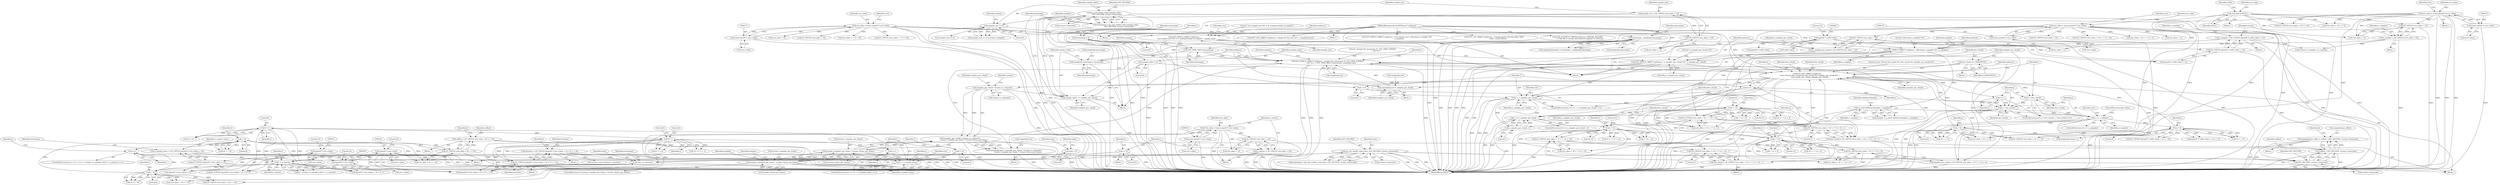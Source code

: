 digraph "0_gstreamer_bdc20b9baf13564d9a061343416395f8f9a92b53@array" {
"1001017" [label="(Call,samples[j].pts_offset = soffset * GST_SECOND / stream->timescale)"];
"1001023" [label="(Call,soffset * GST_SECOND / stream->timescale)"];
"1000994" [label="(Call,soffset = QT_UINT32 (ctts_data + 20 + i * 8))"];
"1000996" [label="(Call,QT_UINT32 (ctts_data + 20 + i * 8))"];
"1001001" [label="(Call,i * 8)"];
"1000991" [label="(Call,i * 8)"];
"1000981" [label="(Call,i++)"];
"1000978" [label="(Call,i < n_entries)"];
"1000966" [label="(Call,i = 0)"];
"1000956" [label="(Call,n_entries = QT_UINT32 (ctts_data + 12))"];
"1000958" [label="(Call,QT_UINT32 (ctts_data + 12))"];
"1000948" [label="(Call,*ctts_data = (const guint8 *) ctts->data)"];
"1000950" [label="(Call,(const guint8 *) ctts->data)"];
"1001025" [label="(Call,GST_SECOND / stream->timescale)"];
"1000567" [label="(Call,gst_util_uint64_scale (time, GST_SECOND, stream->timescale))"];
"1000562" [label="(Call,time += duration)"];
"1000518" [label="(Call,duration = QT_UINT32 ((guint8 *) stts->data + 16 + 8 * i + 4))"];
"1000520" [label="(Call,QT_UINT32 ((guint8 *) stts->data + 16 + 8 * i + 4))"];
"1000522" [label="(Call,(guint8 *) stts->data)"];
"1000508" [label="(Call,(guint8 *) stts->data)"];
"1000472" [label="(Call,(guint8 *) stts->data)"];
"1000530" [label="(Call,8 * i)"];
"1000515" [label="(Call,8 * i)"];
"1000496" [label="(Call,i < n_sample_times)"];
"1000493" [label="(Call,i = 0)"];
"1000499" [label="(Call,i++)"];
"1000468" [label="(Call,n_sample_times = QT_UINT32 ((guint8 *) stts->data + 12))"];
"1000470" [label="(Call,QT_UINT32 ((guint8 *) stts->data + 12))"];
"1000486" [label="(Call,time = 0)"];
"1000914" [label="(Call,gst_util_uint64_scale (sample_index,\n            GST_SECOND, stream->timescale))"];
"1000909" [label="(Call,sample_index += samples_per_chunk)"];
"1000870" [label="(Call,samples_per_chunk * stream->n_channels)"];
"1000788" [label="(Call,GST_LOG_OBJECT (qtdemux,\n          \"entry %d has first_chunk %d, last_chunk %d, samples_per_chunk %d\", i,\n          first_chunk, last_chunk, samples_per_chunk))"];
"1000713" [label="(Call,GST_DEBUG_OBJECT (qtdemux, \"n_samples_per_chunk %d\", n_samples_per_chunk))"];
"1000693" [label="(Call,GST_DEBUG_OBJECT (qtdemux, \"allocating n_samples %d\", n_samples))"];
"1000663" [label="(Call,GST_DEBUG_OBJECT (qtdemux,\n        \"stsz sample_size %d != 0, treating chunks as samples\", sample_size))"];
"1000118" [label="(MethodParameterIn,GstQTDemux * qtdemux)"];
"1000226" [label="(Call,sample_size == 0)"];
"1000218" [label="(Call,sample_size = QT_UINT32 (stsz_data + 12))"];
"1000220" [label="(Call,QT_UINT32 (stsz_data + 12))"];
"1000168" [label="(Call,stsz_data = (const guint8 *) stsz->data)"];
"1000170" [label="(Call,(const guint8 *) stsz->data)"];
"1000678" [label="(Call,n_samples = QT_UINT32 ((guint8 *) co64->data + 12))"];
"1000680" [label="(Call,QT_UINT32 ((guint8 *) co64->data + 12))"];
"1000682" [label="(Call,(guint8 *) co64->data)"];
"1000670" [label="(Call,n_samples = QT_UINT32 (stco_data + 12))"];
"1000672" [label="(Call,QT_UINT32 (stco_data + 12))"];
"1000188" [label="(Call,stco_data = (const guint8 *) stco->data)"];
"1000190" [label="(Call,(const guint8 *) stco->data)"];
"1000197" [label="(Call,stco_data = NULL)"];
"1000707" [label="(Call,n_samples_per_chunk = QT_UINT32 (stsc_data + 12))"];
"1000709" [label="(Call,QT_UINT32 (stsc_data + 12))"];
"1000153" [label="(Call,stsc_data = (const guint8 *) stsc->data)"];
"1000155" [label="(Call,(const guint8 *) stsc->data)"];
"1000891" [label="(Call,GST_DEBUG_OBJECT (qtdemux, \"sample %d: timestamp %\" GST_TIME_FORMAT\n            \", size %u\", j, GST_TIME_ARGS (timestamp), samples[j].size))"];
"1000837" [label="(Call,j * 8)"];
"1000807" [label="(Call,j >= n_samples)"];
"1000799" [label="(Call,j < last_chunk)"];
"1000802" [label="(Call,j++)"];
"1000796" [label="(Call,j = first_chunk)"];
"1000699" [label="(Call,g_new0 (QtDemuxSample, n_samples))"];
"1000821" [label="(Call,j * 4)"];
"1000895" [label="(Call,GST_TIME_ARGS (timestamp))"];
"1000926" [label="(Call,timestamp - samples[j].timestamp)"];
"1000912" [label="(Call,timestamp = gst_util_uint64_scale (sample_index,\n            GST_SECOND, stream->timescale))"];
"1000902" [label="(Call,samples[j].timestamp = timestamp)"];
"1000720" [label="(Call,timestamp = 0)"];
"1000884" [label="(Call,samples[j].size = samples_per_chunk)"];
"1000863" [label="(Call,samples[j].size = (samples_per_chunk * stream->n_channels) /\n              stream->samples_per_frame * stream->bytes_per_frame)"];
"1000869" [label="(Call,(samples_per_chunk * stream->n_channels) /\n              stream->samples_per_frame * stream->bytes_per_frame)"];
"1000875" [label="(Call,stream->samples_per_frame * stream->bytes_per_frame)"];
"1000855" [label="(Call,stream->samples_per_frame * stream->bytes_per_frame)"];
"1000784" [label="(Call,i * 12)"];
"1000751" [label="(Call,i == n_samples_per_chunk - 1)"];
"1000745" [label="(Call,i * 12)"];
"1000727" [label="(Call,i < n_samples_per_chunk)"];
"1000730" [label="(Call,i++)"];
"1000724" [label="(Call,i = 0)"];
"1000753" [label="(Call,n_samples_per_chunk - 1)"];
"1000771" [label="(Call,i * 12)"];
"1000736" [label="(Call,first_chunk = QT_UINT32 (stsc_data + 16 + i * 12 + 0) - 1)"];
"1000738" [label="(Call,QT_UINT32 (stsc_data + 16 + i * 12 + 0) - 1)"];
"1000739" [label="(Call,QT_UINT32 (stsc_data + 16 + i * 12 + 0))"];
"1000757" [label="(Call,last_chunk = G_MAXUINT32)"];
"1000762" [label="(Call,last_chunk = QT_UINT32 (stsc_data + 16 + i * 12 + 12) - 1)"];
"1000764" [label="(Call,QT_UINT32 (stsc_data + 16 + i * 12 + 12) - 1)"];
"1000765" [label="(Call,QT_UINT32 (stsc_data + 16 + i * 12 + 12))"];
"1000776" [label="(Call,samples_per_chunk = QT_UINT32 (stsc_data + 16 + i * 12 + 4))"];
"1000778" [label="(Call,QT_UINT32 (stsc_data + 16 + i * 12 + 4))"];
"1000717" [label="(Call,sample_index = 0)"];
"1000697" [label="(Call,samples = g_new0 (QtDemuxSample, n_samples))"];
"1000790" [label="(Literal,\"entry %d has first_chunk %d, last_chunk %d, samples_per_chunk %d\")"];
"1000979" [label="(Identifier,i)"];
"1000946" [label="(Block,)"];
"1000816" [label="(Call,QT_UINT32 (stco_data + 16 + j * 4))"];
"1000176" [label="(Identifier,stco)"];
"1000490" [label="(Identifier,index)"];
"1000725" [label="(Identifier,i)"];
"1000830" [label="(Call,(guint8 *) co64->data)"];
"1000514" [label="(Literal,16)"];
"1000875" [label="(Call,stream->samples_per_frame * stream->bytes_per_frame)"];
"1000795" [label="(ControlStructure,for (j = first_chunk; j < last_chunk; j++))"];
"1001026" [label="(Identifier,GST_SECOND)"];
"1000196" [label="(Block,)"];
"1000239" [label="(Call,GST_DEBUG_OBJECT (qtdemux, \"stsz sample_size 0, allocating n_samples %d\",\n        n_samples))"];
"1000469" [label="(Identifier,n_sample_times)"];
"1000508" [label="(Call,(guint8 *) stts->data)"];
"1000726" [label="(Literal,0)"];
"1000716" [label="(Identifier,n_samples_per_chunk)"];
"1000817" [label="(Call,stco_data + 16 + j * 4)"];
"1000493" [label="(Call,i = 0)"];
"1001018" [label="(Call,samples[j].pts_offset)"];
"1000759" [label="(Identifier,G_MAXUINT32)"];
"1000991" [label="(Call,i * 8)"];
"1000723" [label="(ControlStructure,for (i = 0; i < n_samples_per_chunk; i++))"];
"1000959" [label="(Call,ctts_data + 12)"];
"1000913" [label="(Identifier,timestamp)"];
"1000986" [label="(Call,QT_UINT32 (ctts_data + 16 + i * 8))"];
"1000681" [label="(Call,(guint8 *) co64->data + 12)"];
"1000968" [label="(Literal,0)"];
"1000709" [label="(Call,QT_UINT32 (stsc_data + 12))"];
"1000190" [label="(Call,(const guint8 *) stco->data)"];
"1000722" [label="(Literal,0)"];
"1000221" [label="(Call,stsz_data + 12)"];
"1000989" [label="(Call,16 + i * 8)"];
"1000662" [label="(Block,)"];
"1000507" [label="(Call,(guint8 *) stts->data + 16 + 8 * i)"];
"1000762" [label="(Call,last_chunk = QT_UINT32 (stsc_data + 16 + i * 12 + 12) - 1)"];
"1000912" [label="(Call,timestamp = gst_util_uint64_scale (sample_index,\n            GST_SECOND, stream->timescale))"];
"1000872" [label="(Call,stream->n_channels)"];
"1000773" [label="(Literal,12)"];
"1000753" [label="(Call,n_samples_per_chunk - 1)"];
"1001001" [label="(Call,i * 8)"];
"1000957" [label="(Identifier,n_entries)"];
"1000169" [label="(Identifier,stsz_data)"];
"1000891" [label="(Call,GST_DEBUG_OBJECT (qtdemux, \"sample %d: timestamp %\" GST_TIME_FORMAT\n            \", size %u\", j, GST_TIME_ARGS (timestamp), samples[j].size))"];
"1000668" [label="(Identifier,stco)"];
"1000828" [label="(Call,QT_UINT64 ((guint8 *) co64->data + 16 + j * 8))"];
"1000942" [label="(Identifier,ctts)"];
"1000188" [label="(Call,stco_data = (const guint8 *) stco->data)"];
"1000926" [label="(Call,timestamp - samples[j].timestamp)"];
"1000472" [label="(Call,(guint8 *) stts->data)"];
"1000783" [label="(Call,i * 12 + 4)"];
"1000822" [label="(Identifier,j)"];
"1000927" [label="(Identifier,timestamp)"];
"1000866" [label="(Identifier,samples)"];
"1001002" [label="(Identifier,i)"];
"1000218" [label="(Call,sample_size = QT_UINT32 (stsz_data + 12))"];
"1000758" [label="(Identifier,last_chunk)"];
"1000995" [label="(Identifier,soffset)"];
"1000665" [label="(Literal,\"stsz sample_size %d != 0, treating chunks as samples\")"];
"1000757" [label="(Call,last_chunk = G_MAXUINT32)"];
"1000914" [label="(Call,gst_util_uint64_scale (sample_index,\n            GST_SECOND, stream->timescale))"];
"1000543" [label="(Block,)"];
"1000197" [label="(Call,stco_data = NULL)"];
"1000749" [label="(Literal,1)"];
"1000785" [label="(Identifier,i)"];
"1000720" [label="(Call,timestamp = 0)"];
"1000517" [label="(Identifier,i)"];
"1000506" [label="(Call,QT_UINT32 ((guint8 *) stts->data + 16 + 8 * i))"];
"1000672" [label="(Call,QT_UINT32 (stco_data + 12))"];
"1000859" [label="(Call,stream->bytes_per_frame)"];
"1000838" [label="(Identifier,j)"];
"1000516" [label="(Literal,8)"];
"1000908" [label="(Identifier,timestamp)"];
"1000802" [label="(Call,j++)"];
"1000670" [label="(Call,n_samples = QT_UINT32 (stco_data + 12))"];
"1001023" [label="(Call,soffset * GST_SECOND / stream->timescale)"];
"1000928" [label="(Call,samples[j].timestamp)"];
"1000748" [label="(Literal,0)"];
"1000694" [label="(Identifier,qtdemux)"];
"1000952" [label="(Call,ctts->data)"];
"1001027" [label="(Call,stream->timescale)"];
"1000400" [label="(Call,QT_UINT32 (stco_data + 16 + j * 4))"];
"1000505" [label="(Identifier,n)"];
"1000521" [label="(Call,(guint8 *) stts->data + 16 + 8 * i + 4)"];
"1000764" [label="(Call,QT_UINT32 (stsc_data + 16 + i * 12 + 12) - 1)"];
"1001003" [label="(Literal,8)"];
"1001017" [label="(Call,samples[j].pts_offset = soffset * GST_SECOND / stream->timescale)"];
"1000678" [label="(Call,n_samples = QT_UINT32 ((guint8 *) co64->data + 12))"];
"1000923" [label="(Identifier,samples)"];
"1000498" [label="(Identifier,n_sample_times)"];
"1000529" [label="(Call,8 * i + 4)"];
"1000899" [label="(Identifier,samples)"];
"1000717" [label="(Call,sample_index = 0)"];
"1000154" [label="(Identifier,stsc_data)"];
"1000917" [label="(Call,stream->timescale)"];
"1000699" [label="(Call,g_new0 (QtDemuxSample, n_samples))"];
"1000312" [label="(Call,QT_UINT32 (stsc_data + 12))"];
"1000804" [label="(Block,)"];
"1000892" [label="(Identifier,qtdemux)"];
"1000789" [label="(Identifier,qtdemux)"];
"1000794" [label="(Identifier,samples_per_chunk)"];
"1000434" [label="(Call,GST_LOG_OBJECT (qtdemux, \"Creating entry %d with offset %lld\",\n              index, chunk_offset))"];
"1000118" [label="(MethodParameterIn,GstQTDemux * qtdemux)"];
"1000515" [label="(Call,8 * i)"];
"1000570" [label="(Call,stream->timescale)"];
"1000679" [label="(Identifier,n_samples)"];
"1000784" [label="(Call,i * 12)"];
"1000236" [label="(Call,stsz_data + 16)"];
"1000742" [label="(Call,16 + i * 12 + 0)"];
"1000530" [label="(Call,8 * i)"];
"1000510" [label="(Call,stts->data)"];
"1000695" [label="(Literal,\"allocating n_samples %d\")"];
"1000731" [label="(Identifier,i)"];
"1000752" [label="(Identifier,i)"];
"1000746" [label="(Identifier,i)"];
"1000905" [label="(Identifier,samples)"];
"1000890" [label="(Identifier,samples_per_chunk)"];
"1000157" [label="(Call,stsc->data)"];
"1000563" [label="(Identifier,time)"];
"1000999" [label="(Call,20 + i * 8)"];
"1000494" [label="(Identifier,i)"];
"1000225" [label="(Call,sample_size == 0 || stream->sampled)"];
"1000187" [label="(Block,)"];
"1000774" [label="(Literal,12)"];
"1000708" [label="(Identifier,n_samples_per_chunk)"];
"1000786" [label="(Literal,12)"];
"1000800" [label="(Identifier,j)"];
"1000727" [label="(Call,i < n_samples_per_chunk)"];
"1001044" [label="(MethodReturn,RET)"];
"1000713" [label="(Call,GST_DEBUG_OBJECT (qtdemux, \"n_samples_per_chunk %d\", n_samples_per_chunk))"];
"1000737" [label="(Identifier,first_chunk)"];
"1000738" [label="(Call,QT_UINT32 (stsc_data + 16 + i * 12 + 0) - 1)"];
"1000519" [label="(Identifier,duration)"];
"1000778" [label="(Call,QT_UINT32 (stsc_data + 16 + i * 12 + 4))"];
"1000871" [label="(Identifier,samples_per_chunk)"];
"1000896" [label="(Identifier,timestamp)"];
"1000796" [label="(Call,j = first_chunk)"];
"1000791" [label="(Identifier,i)"];
"1000799" [label="(Call,j < last_chunk)"];
"1000202" [label="(Identifier,co64)"];
"1000766" [label="(Call,stsc_data + 16 + i * 12 + 12)"];
"1000745" [label="(Call,i * 12)"];
"1000980" [label="(Identifier,n_entries)"];
"1001035" [label="(Call,GST_ELEMENT_ERROR (qtdemux, STREAM, DECODE,\n        (_(\"This file is corrupt and cannot be played.\")), (NULL)))"];
"1000562" [label="(Call,time += duration)"];
"1000803" [label="(Identifier,j)"];
"1000500" [label="(Identifier,i)"];
"1000751" [label="(Call,i == n_samples_per_chunk - 1)"];
"1000776" [label="(Call,samples_per_chunk = QT_UINT32 (stsc_data + 16 + i * 12 + 4))"];
"1000884" [label="(Call,samples[j].size = samples_per_chunk)"];
"1000893" [label="(Literal,\"sample %d: timestamp %\" GST_TIME_FORMAT\n            \", size %u\")"];
"1000910" [label="(Identifier,sample_index)"];
"1000787" [label="(Literal,4)"];
"1000721" [label="(Identifier,timestamp)"];
"1000829" [label="(Call,(guint8 *) co64->data + 16 + j * 8)"];
"1000335" [label="(Call,QT_UINT32 (stsc_data + 16 + i * 12 + 0))"];
"1001016" [label="(Block,)"];
"1000718" [label="(Identifier,sample_index)"];
"1000336" [label="(Call,stsc_data + 16 + i * 12 + 0)"];
"1000993" [label="(Literal,8)"];
"1000972" [label="(Call,(j < stream->n_samples) && (i < n_entries))"];
"1000970" [label="(Identifier,j)"];
"1000684" [label="(Call,co64->data)"];
"1000837" [label="(Call,j * 8)"];
"1000744" [label="(Call,i * 12 + 0)"];
"1000740" [label="(Call,stsc_data + 16 + i * 12 + 0)"];
"1000219" [label="(Identifier,sample_size)"];
"1000163" [label="(Identifier,stsz)"];
"1000673" [label="(Call,stco_data + 12)"];
"1000915" [label="(Identifier,sample_index)"];
"1000232" [label="(Block,)"];
"1000772" [label="(Identifier,i)"];
"1000992" [label="(Identifier,i)"];
"1000698" [label="(Identifier,samples)"];
"1000854" [label="(ControlStructure,if (stream->samples_per_frame * stream->bytes_per_frame))"];
"1000471" [label="(Call,(guint8 *) stts->data + 12)"];
"1000230" [label="(Identifier,stream)"];
"1000810" [label="(ControlStructure,goto done;)"];
"1000172" [label="(Call,stsz->data)"];
"1000666" [label="(Identifier,sample_size)"];
"1000903" [label="(Call,samples[j].timestamp)"];
"1000964" [label="(ControlStructure,for (i = 0, j = 0; (j < stream->n_samples) && (i < n_entries); i++))"];
"1000756" [label="(Block,)"];
"1000909" [label="(Call,sample_index += samples_per_chunk)"];
"1000663" [label="(Call,GST_DEBUG_OBJECT (qtdemux,\n        \"stsz sample_size %d != 0, treating chunks as samples\", sample_size))"];
"1000495" [label="(Literal,0)"];
"1000982" [label="(Identifier,i)"];
"1000840" [label="(Call,samples[j].chunk = j)"];
"1000228" [label="(Literal,0)"];
"1000522" [label="(Call,(guint8 *) stts->data)"];
"1000531" [label="(Literal,8)"];
"1000806" [label="(ControlStructure,if (j >= n_samples))"];
"1000518" [label="(Call,duration = QT_UINT32 ((guint8 *) stts->data + 16 + 8 * i + 4))"];
"1000755" [label="(Literal,1)"];
"1000732" [label="(Block,)"];
"1000528" [label="(Literal,16)"];
"1000532" [label="(Identifier,i)"];
"1000895" [label="(Call,GST_TIME_ARGS (timestamp))"];
"1000978" [label="(Call,i < n_entries)"];
"1000536" [label="(Identifier,j)"];
"1000761" [label="(Block,)"];
"1000669" [label="(Block,)"];
"1000468" [label="(Call,n_sample_times = QT_UINT32 ((guint8 *) stts->data + 12))"];
"1000916" [label="(Identifier,GST_SECOND)"];
"1000715" [label="(Literal,\"n_samples_per_chunk %d\")"];
"1000313" [label="(Call,stsc_data + 12)"];
"1000965" [label="(Block,)"];
"1000770" [label="(Call,i * 12 + 12)"];
"1000488" [label="(Literal,0)"];
"1000797" [label="(Identifier,j)"];
"1001024" [label="(Identifier,soffset)"];
"1000235" [label="(Call,QT_UINT32 (stsz_data + 16))"];
"1000474" [label="(Call,stts->data)"];
"1000948" [label="(Call,*ctts_data = (const guint8 *) ctts->data)"];
"1000981" [label="(Call,i++)"];
"1000470" [label="(Call,QT_UINT32 ((guint8 *) stts->data + 12))"];
"1000812" [label="(Identifier,stco)"];
"1001025" [label="(Call,GST_SECOND / stream->timescale)"];
"1000492" [label="(ControlStructure,for (i = 0; i < n_sample_times; i++))"];
"1000279" [label="(Call,stsz_data + i * 4 + 20)"];
"1000798" [label="(Identifier,first_chunk)"];
"1000565" [label="(Call,timestamp = gst_util_uint64_scale (time, GST_SECOND, stream->timescale))"];
"1000168" [label="(Call,stsz_data = (const guint8 *) stsz->data)"];
"1000564" [label="(Identifier,duration)"];
"1000567" [label="(Call,gst_util_uint64_scale (time, GST_SECOND, stream->timescale))"];
"1000477" [label="(Literal,12)"];
"1000807" [label="(Call,j >= n_samples)"];
"1000855" [label="(Call,stream->samples_per_frame * stream->bytes_per_frame)"];
"1000775" [label="(Literal,1)"];
"1000983" [label="(Block,)"];
"1000987" [label="(Call,ctts_data + 16 + i * 8)"];
"1000153" [label="(Call,stsc_data = (const guint8 *) stsc->data)"];
"1000513" [label="(Call,16 + 8 * i)"];
"1000524" [label="(Call,stts->data)"];
"1000920" [label="(Call,samples[j].duration = timestamp - samples[j].timestamp)"];
"1000883" [label="(Block,)"];
"1000486" [label="(Call,time = 0)"];
"1000877" [label="(Identifier,stream)"];
"1000864" [label="(Call,samples[j].size)"];
"1000198" [label="(Identifier,stco_data)"];
"1000269" [label="(Call,sample_size == 0)"];
"1000765" [label="(Call,QT_UINT32 (stsc_data + 16 + i * 12 + 12))"];
"1000911" [label="(Identifier,samples_per_chunk)"];
"1000821" [label="(Call,j * 4)"];
"1000894" [label="(Identifier,j)"];
"1000155" [label="(Call,(const guint8 *) stsc->data)"];
"1000870" [label="(Call,samples_per_chunk * stream->n_channels)"];
"1000754" [label="(Identifier,n_samples_per_chunk)"];
"1000967" [label="(Identifier,i)"];
"1000664" [label="(Identifier,qtdemux)"];
"1000747" [label="(Literal,12)"];
"1000724" [label="(Call,i = 0)"];
"1000701" [label="(Identifier,n_samples)"];
"1000788" [label="(Call,GST_LOG_OBJECT (qtdemux,\n          \"entry %d has first_chunk %d, last_chunk %d, samples_per_chunk %d\", i,\n          first_chunk, last_chunk, samples_per_chunk))"];
"1000763" [label="(Identifier,last_chunk)"];
"1000533" [label="(Literal,4)"];
"1000208" [label="(Identifier,stts)"];
"1000710" [label="(Call,stsc_data + 12)"];
"1000226" [label="(Call,sample_size == 0)"];
"1000856" [label="(Call,stream->samples_per_frame)"];
"1000869" [label="(Call,(samples_per_chunk * stream->n_channels) /\n              stream->samples_per_frame * stream->bytes_per_frame)"];
"1000501" [label="(Block,)"];
"1000707" [label="(Call,n_samples_per_chunk = QT_UINT32 (stsc_data + 12))"];
"1000950" [label="(Call,(const guint8 *) ctts->data)"];
"1000199" [label="(Identifier,NULL)"];
"1000682" [label="(Call,(guint8 *) co64->data)"];
"1000777" [label="(Identifier,samples_per_chunk)"];
"1000192" [label="(Call,stco->data)"];
"1000750" [label="(ControlStructure,if (i == n_samples_per_chunk - 1))"];
"1000527" [label="(Call,16 + 8 * i + 4)"];
"1000966" [label="(Call,i = 0)"];
"1000994" [label="(Call,soffset = QT_UINT32 (ctts_data + 20 + i * 8))"];
"1000887" [label="(Identifier,samples)"];
"1000278" [label="(Call,QT_UINT32 (stsz_data + i * 4 + 20))"];
"1000677" [label="(Block,)"];
"1000487" [label="(Identifier,time)"];
"1000801" [label="(Identifier,last_chunk)"];
"1000876" [label="(Call,stream->samples_per_frame)"];
"1000771" [label="(Call,i * 12)"];
"1000479" [label="(Identifier,timestamp)"];
"1000497" [label="(Identifier,i)"];
"1000974" [label="(Identifier,j)"];
"1000736" [label="(Call,first_chunk = QT_UINT32 (stsc_data + 16 + i * 12 + 0) - 1)"];
"1000693" [label="(Call,GST_DEBUG_OBJECT (qtdemux, \"allocating n_samples %d\", n_samples))"];
"1000294" [label="(Call,GST_LOG_OBJECT (qtdemux, \"sample %d has size %d\", i, samples[i].size))"];
"1000863" [label="(Call,samples[j].size = (samples_per_chunk * stream->n_channels) /\n              stream->samples_per_frame * stream->bytes_per_frame)"];
"1000793" [label="(Identifier,last_chunk)"];
"1000687" [label="(Literal,12)"];
"1000897" [label="(Call,samples[j].size)"];
"1000499" [label="(Call,i++)"];
"1000719" [label="(Literal,0)"];
"1000170" [label="(Call,(const guint8 *) stsz->data)"];
"1000835" [label="(Call,16 + j * 8)"];
"1000671" [label="(Identifier,n_samples)"];
"1000902" [label="(Call,samples[j].timestamp = timestamp)"];
"1000714" [label="(Identifier,qtdemux)"];
"1000958" [label="(Call,QT_UINT32 (ctts_data + 12))"];
"1000862" [label="(Block,)"];
"1000569" [label="(Identifier,GST_SECOND)"];
"1001006" [label="(Identifier,k)"];
"1000568" [label="(Identifier,time)"];
"1000557" [label="(Call,stream->min_duration = duration)"];
"1000566" [label="(Identifier,timestamp)"];
"1000949" [label="(Identifier,ctts_data)"];
"1000589" [label="(Identifier,stss)"];
"1000739" [label="(Call,QT_UINT32 (stsc_data + 16 + i * 12 + 0))"];
"1000401" [label="(Call,stco_data + 16 + j * 4)"];
"1000520" [label="(Call,QT_UINT32 ((guint8 *) stts->data + 16 + 8 * i + 4))"];
"1000792" [label="(Identifier,first_chunk)"];
"1000690" [label="(Identifier,stream)"];
"1000688" [label="(Call,stream->n_samples = n_samples)"];
"1000496" [label="(Call,i < n_sample_times)"];
"1000808" [label="(Identifier,j)"];
"1000189" [label="(Identifier,stco_data)"];
"1000729" [label="(Identifier,n_samples_per_chunk)"];
"1000956" [label="(Call,n_entries = QT_UINT32 (ctts_data + 12))"];
"1000121" [label="(Block,)"];
"1000819" [label="(Call,16 + j * 4)"];
"1000220" [label="(Call,QT_UINT32 (stsz_data + 12))"];
"1000700" [label="(Identifier,QtDemuxSample)"];
"1000823" [label="(Literal,4)"];
"1000728" [label="(Identifier,i)"];
"1000680" [label="(Call,QT_UINT32 ((guint8 *) co64->data + 12))"];
"1000839" [label="(Literal,8)"];
"1000779" [label="(Call,stsc_data + 16 + i * 12 + 4)"];
"1000809" [label="(Identifier,n_samples)"];
"1000768" [label="(Call,16 + i * 12 + 12)"];
"1000781" [label="(Call,16 + i * 12 + 4)"];
"1000696" [label="(Identifier,n_samples)"];
"1000730" [label="(Call,i++)"];
"1001013" [label="(Identifier,k)"];
"1000879" [label="(Call,stream->bytes_per_frame)"];
"1000885" [label="(Call,samples[j].size)"];
"1000227" [label="(Identifier,sample_size)"];
"1000997" [label="(Call,ctts_data + 20 + i * 8)"];
"1000996" [label="(Call,QT_UINT32 (ctts_data + 20 + i * 8))"];
"1001017" -> "1001016"  [label="AST: "];
"1001017" -> "1001023"  [label="CFG: "];
"1001018" -> "1001017"  [label="AST: "];
"1001023" -> "1001017"  [label="AST: "];
"1001013" -> "1001017"  [label="CFG: "];
"1001017" -> "1001044"  [label="DDG: "];
"1001017" -> "1001044"  [label="DDG: "];
"1001023" -> "1001017"  [label="DDG: "];
"1001023" -> "1001017"  [label="DDG: "];
"1001023" -> "1001025"  [label="CFG: "];
"1001024" -> "1001023"  [label="AST: "];
"1001025" -> "1001023"  [label="AST: "];
"1001023" -> "1001044"  [label="DDG: "];
"1001023" -> "1001044"  [label="DDG: "];
"1000994" -> "1001023"  [label="DDG: "];
"1001025" -> "1001023"  [label="DDG: "];
"1001025" -> "1001023"  [label="DDG: "];
"1000994" -> "1000983"  [label="AST: "];
"1000994" -> "1000996"  [label="CFG: "];
"1000995" -> "1000994"  [label="AST: "];
"1000996" -> "1000994"  [label="AST: "];
"1001006" -> "1000994"  [label="CFG: "];
"1000994" -> "1001044"  [label="DDG: "];
"1000994" -> "1001044"  [label="DDG: "];
"1000996" -> "1000994"  [label="DDG: "];
"1000996" -> "1000997"  [label="CFG: "];
"1000997" -> "1000996"  [label="AST: "];
"1000996" -> "1001044"  [label="DDG: "];
"1001001" -> "1000996"  [label="DDG: "];
"1001001" -> "1000996"  [label="DDG: "];
"1001001" -> "1000999"  [label="AST: "];
"1001001" -> "1001003"  [label="CFG: "];
"1001002" -> "1001001"  [label="AST: "];
"1001003" -> "1001001"  [label="AST: "];
"1000999" -> "1001001"  [label="CFG: "];
"1001001" -> "1000981"  [label="DDG: "];
"1001001" -> "1000997"  [label="DDG: "];
"1001001" -> "1000997"  [label="DDG: "];
"1001001" -> "1000999"  [label="DDG: "];
"1001001" -> "1000999"  [label="DDG: "];
"1000991" -> "1001001"  [label="DDG: "];
"1000991" -> "1000989"  [label="AST: "];
"1000991" -> "1000993"  [label="CFG: "];
"1000992" -> "1000991"  [label="AST: "];
"1000993" -> "1000991"  [label="AST: "];
"1000989" -> "1000991"  [label="CFG: "];
"1000991" -> "1000986"  [label="DDG: "];
"1000991" -> "1000986"  [label="DDG: "];
"1000991" -> "1000987"  [label="DDG: "];
"1000991" -> "1000987"  [label="DDG: "];
"1000991" -> "1000989"  [label="DDG: "];
"1000991" -> "1000989"  [label="DDG: "];
"1000981" -> "1000991"  [label="DDG: "];
"1000978" -> "1000991"  [label="DDG: "];
"1000966" -> "1000991"  [label="DDG: "];
"1000981" -> "1000964"  [label="AST: "];
"1000981" -> "1000982"  [label="CFG: "];
"1000982" -> "1000981"  [label="AST: "];
"1000974" -> "1000981"  [label="CFG: "];
"1000981" -> "1001044"  [label="DDG: "];
"1000981" -> "1000978"  [label="DDG: "];
"1000978" -> "1000972"  [label="AST: "];
"1000978" -> "1000980"  [label="CFG: "];
"1000979" -> "1000978"  [label="AST: "];
"1000980" -> "1000978"  [label="AST: "];
"1000972" -> "1000978"  [label="CFG: "];
"1000978" -> "1001044"  [label="DDG: "];
"1000978" -> "1001044"  [label="DDG: "];
"1000978" -> "1000972"  [label="DDG: "];
"1000978" -> "1000972"  [label="DDG: "];
"1000966" -> "1000978"  [label="DDG: "];
"1000956" -> "1000978"  [label="DDG: "];
"1000966" -> "1000965"  [label="AST: "];
"1000966" -> "1000968"  [label="CFG: "];
"1000967" -> "1000966"  [label="AST: "];
"1000968" -> "1000966"  [label="AST: "];
"1000970" -> "1000966"  [label="CFG: "];
"1000966" -> "1001044"  [label="DDG: "];
"1000956" -> "1000946"  [label="AST: "];
"1000956" -> "1000958"  [label="CFG: "];
"1000957" -> "1000956"  [label="AST: "];
"1000958" -> "1000956"  [label="AST: "];
"1000967" -> "1000956"  [label="CFG: "];
"1000956" -> "1001044"  [label="DDG: "];
"1000956" -> "1001044"  [label="DDG: "];
"1000958" -> "1000956"  [label="DDG: "];
"1000958" -> "1000959"  [label="CFG: "];
"1000959" -> "1000958"  [label="AST: "];
"1000958" -> "1001044"  [label="DDG: "];
"1000948" -> "1000958"  [label="DDG: "];
"1000948" -> "1000946"  [label="AST: "];
"1000948" -> "1000950"  [label="CFG: "];
"1000949" -> "1000948"  [label="AST: "];
"1000950" -> "1000948"  [label="AST: "];
"1000957" -> "1000948"  [label="CFG: "];
"1000948" -> "1001044"  [label="DDG: "];
"1000950" -> "1000948"  [label="DDG: "];
"1000948" -> "1000959"  [label="DDG: "];
"1000948" -> "1000986"  [label="DDG: "];
"1000948" -> "1000987"  [label="DDG: "];
"1000950" -> "1000952"  [label="CFG: "];
"1000951" -> "1000950"  [label="AST: "];
"1000952" -> "1000950"  [label="AST: "];
"1000950" -> "1001044"  [label="DDG: "];
"1001025" -> "1001027"  [label="CFG: "];
"1001026" -> "1001025"  [label="AST: "];
"1001027" -> "1001025"  [label="AST: "];
"1001025" -> "1001044"  [label="DDG: "];
"1001025" -> "1001044"  [label="DDG: "];
"1000567" -> "1001025"  [label="DDG: "];
"1000567" -> "1001025"  [label="DDG: "];
"1000914" -> "1001025"  [label="DDG: "];
"1000914" -> "1001025"  [label="DDG: "];
"1000567" -> "1000565"  [label="AST: "];
"1000567" -> "1000570"  [label="CFG: "];
"1000568" -> "1000567"  [label="AST: "];
"1000569" -> "1000567"  [label="AST: "];
"1000570" -> "1000567"  [label="AST: "];
"1000565" -> "1000567"  [label="CFG: "];
"1000567" -> "1001044"  [label="DDG: "];
"1000567" -> "1001044"  [label="DDG: "];
"1000567" -> "1001044"  [label="DDG: "];
"1000567" -> "1000562"  [label="DDG: "];
"1000567" -> "1000565"  [label="DDG: "];
"1000567" -> "1000565"  [label="DDG: "];
"1000567" -> "1000565"  [label="DDG: "];
"1000562" -> "1000567"  [label="DDG: "];
"1000562" -> "1000543"  [label="AST: "];
"1000562" -> "1000564"  [label="CFG: "];
"1000563" -> "1000562"  [label="AST: "];
"1000564" -> "1000562"  [label="AST: "];
"1000566" -> "1000562"  [label="CFG: "];
"1000562" -> "1001044"  [label="DDG: "];
"1000518" -> "1000562"  [label="DDG: "];
"1000486" -> "1000562"  [label="DDG: "];
"1000518" -> "1000501"  [label="AST: "];
"1000518" -> "1000520"  [label="CFG: "];
"1000519" -> "1000518"  [label="AST: "];
"1000520" -> "1000518"  [label="AST: "];
"1000536" -> "1000518"  [label="CFG: "];
"1000518" -> "1001044"  [label="DDG: "];
"1000518" -> "1001044"  [label="DDG: "];
"1000520" -> "1000518"  [label="DDG: "];
"1000518" -> "1000557"  [label="DDG: "];
"1000520" -> "1000521"  [label="CFG: "];
"1000521" -> "1000520"  [label="AST: "];
"1000520" -> "1001044"  [label="DDG: "];
"1000522" -> "1000520"  [label="DDG: "];
"1000530" -> "1000520"  [label="DDG: "];
"1000530" -> "1000520"  [label="DDG: "];
"1000522" -> "1000521"  [label="AST: "];
"1000522" -> "1000524"  [label="CFG: "];
"1000523" -> "1000522"  [label="AST: "];
"1000524" -> "1000522"  [label="AST: "];
"1000528" -> "1000522"  [label="CFG: "];
"1000522" -> "1001044"  [label="DDG: "];
"1000522" -> "1000508"  [label="DDG: "];
"1000522" -> "1000521"  [label="DDG: "];
"1000508" -> "1000522"  [label="DDG: "];
"1000508" -> "1000507"  [label="AST: "];
"1000508" -> "1000510"  [label="CFG: "];
"1000509" -> "1000508"  [label="AST: "];
"1000510" -> "1000508"  [label="AST: "];
"1000514" -> "1000508"  [label="CFG: "];
"1000508" -> "1000506"  [label="DDG: "];
"1000508" -> "1000507"  [label="DDG: "];
"1000472" -> "1000508"  [label="DDG: "];
"1000472" -> "1000471"  [label="AST: "];
"1000472" -> "1000474"  [label="CFG: "];
"1000473" -> "1000472"  [label="AST: "];
"1000474" -> "1000472"  [label="AST: "];
"1000477" -> "1000472"  [label="CFG: "];
"1000472" -> "1001044"  [label="DDG: "];
"1000472" -> "1000470"  [label="DDG: "];
"1000472" -> "1000471"  [label="DDG: "];
"1000530" -> "1000529"  [label="AST: "];
"1000530" -> "1000532"  [label="CFG: "];
"1000531" -> "1000530"  [label="AST: "];
"1000532" -> "1000530"  [label="AST: "];
"1000533" -> "1000530"  [label="CFG: "];
"1000530" -> "1000499"  [label="DDG: "];
"1000530" -> "1000521"  [label="DDG: "];
"1000530" -> "1000521"  [label="DDG: "];
"1000530" -> "1000527"  [label="DDG: "];
"1000530" -> "1000527"  [label="DDG: "];
"1000530" -> "1000529"  [label="DDG: "];
"1000530" -> "1000529"  [label="DDG: "];
"1000515" -> "1000530"  [label="DDG: "];
"1000515" -> "1000513"  [label="AST: "];
"1000515" -> "1000517"  [label="CFG: "];
"1000516" -> "1000515"  [label="AST: "];
"1000517" -> "1000515"  [label="AST: "];
"1000513" -> "1000515"  [label="CFG: "];
"1000515" -> "1000506"  [label="DDG: "];
"1000515" -> "1000506"  [label="DDG: "];
"1000515" -> "1000507"  [label="DDG: "];
"1000515" -> "1000507"  [label="DDG: "];
"1000515" -> "1000513"  [label="DDG: "];
"1000515" -> "1000513"  [label="DDG: "];
"1000496" -> "1000515"  [label="DDG: "];
"1000496" -> "1000492"  [label="AST: "];
"1000496" -> "1000498"  [label="CFG: "];
"1000497" -> "1000496"  [label="AST: "];
"1000498" -> "1000496"  [label="AST: "];
"1000505" -> "1000496"  [label="CFG: "];
"1000589" -> "1000496"  [label="CFG: "];
"1000496" -> "1001044"  [label="DDG: "];
"1000496" -> "1001044"  [label="DDG: "];
"1000496" -> "1001044"  [label="DDG: "];
"1000493" -> "1000496"  [label="DDG: "];
"1000499" -> "1000496"  [label="DDG: "];
"1000468" -> "1000496"  [label="DDG: "];
"1000493" -> "1000492"  [label="AST: "];
"1000493" -> "1000495"  [label="CFG: "];
"1000494" -> "1000493"  [label="AST: "];
"1000495" -> "1000493"  [label="AST: "];
"1000497" -> "1000493"  [label="CFG: "];
"1000499" -> "1000492"  [label="AST: "];
"1000499" -> "1000500"  [label="CFG: "];
"1000500" -> "1000499"  [label="AST: "];
"1000497" -> "1000499"  [label="CFG: "];
"1000468" -> "1000232"  [label="AST: "];
"1000468" -> "1000470"  [label="CFG: "];
"1000469" -> "1000468"  [label="AST: "];
"1000470" -> "1000468"  [label="AST: "];
"1000479" -> "1000468"  [label="CFG: "];
"1000468" -> "1001044"  [label="DDG: "];
"1000470" -> "1000468"  [label="DDG: "];
"1000470" -> "1000471"  [label="CFG: "];
"1000471" -> "1000470"  [label="AST: "];
"1000470" -> "1001044"  [label="DDG: "];
"1000486" -> "1000232"  [label="AST: "];
"1000486" -> "1000488"  [label="CFG: "];
"1000487" -> "1000486"  [label="AST: "];
"1000488" -> "1000486"  [label="AST: "];
"1000490" -> "1000486"  [label="CFG: "];
"1000486" -> "1001044"  [label="DDG: "];
"1000914" -> "1000912"  [label="AST: "];
"1000914" -> "1000917"  [label="CFG: "];
"1000915" -> "1000914"  [label="AST: "];
"1000916" -> "1000914"  [label="AST: "];
"1000917" -> "1000914"  [label="AST: "];
"1000912" -> "1000914"  [label="CFG: "];
"1000914" -> "1001044"  [label="DDG: "];
"1000914" -> "1001044"  [label="DDG: "];
"1000914" -> "1001044"  [label="DDG: "];
"1000914" -> "1000909"  [label="DDG: "];
"1000914" -> "1000912"  [label="DDG: "];
"1000914" -> "1000912"  [label="DDG: "];
"1000914" -> "1000912"  [label="DDG: "];
"1000909" -> "1000914"  [label="DDG: "];
"1000909" -> "1000804"  [label="AST: "];
"1000909" -> "1000911"  [label="CFG: "];
"1000910" -> "1000909"  [label="AST: "];
"1000911" -> "1000909"  [label="AST: "];
"1000913" -> "1000909"  [label="CFG: "];
"1000909" -> "1001044"  [label="DDG: "];
"1000870" -> "1000909"  [label="DDG: "];
"1000788" -> "1000909"  [label="DDG: "];
"1000717" -> "1000909"  [label="DDG: "];
"1000870" -> "1000869"  [label="AST: "];
"1000870" -> "1000872"  [label="CFG: "];
"1000871" -> "1000870"  [label="AST: "];
"1000872" -> "1000870"  [label="AST: "];
"1000877" -> "1000870"  [label="CFG: "];
"1000870" -> "1001044"  [label="DDG: "];
"1000870" -> "1000869"  [label="DDG: "];
"1000870" -> "1000869"  [label="DDG: "];
"1000788" -> "1000870"  [label="DDG: "];
"1000788" -> "1000732"  [label="AST: "];
"1000788" -> "1000794"  [label="CFG: "];
"1000789" -> "1000788"  [label="AST: "];
"1000790" -> "1000788"  [label="AST: "];
"1000791" -> "1000788"  [label="AST: "];
"1000792" -> "1000788"  [label="AST: "];
"1000793" -> "1000788"  [label="AST: "];
"1000794" -> "1000788"  [label="AST: "];
"1000797" -> "1000788"  [label="CFG: "];
"1000788" -> "1001044"  [label="DDG: "];
"1000788" -> "1001044"  [label="DDG: "];
"1000788" -> "1001044"  [label="DDG: "];
"1000788" -> "1001044"  [label="DDG: "];
"1000788" -> "1000730"  [label="DDG: "];
"1000713" -> "1000788"  [label="DDG: "];
"1000891" -> "1000788"  [label="DDG: "];
"1000118" -> "1000788"  [label="DDG: "];
"1000784" -> "1000788"  [label="DDG: "];
"1000736" -> "1000788"  [label="DDG: "];
"1000757" -> "1000788"  [label="DDG: "];
"1000762" -> "1000788"  [label="DDG: "];
"1000776" -> "1000788"  [label="DDG: "];
"1000788" -> "1000796"  [label="DDG: "];
"1000788" -> "1000799"  [label="DDG: "];
"1000788" -> "1000884"  [label="DDG: "];
"1000788" -> "1000891"  [label="DDG: "];
"1000713" -> "1000662"  [label="AST: "];
"1000713" -> "1000716"  [label="CFG: "];
"1000714" -> "1000713"  [label="AST: "];
"1000715" -> "1000713"  [label="AST: "];
"1000716" -> "1000713"  [label="AST: "];
"1000718" -> "1000713"  [label="CFG: "];
"1000713" -> "1001044"  [label="DDG: "];
"1000713" -> "1001044"  [label="DDG: "];
"1000693" -> "1000713"  [label="DDG: "];
"1000118" -> "1000713"  [label="DDG: "];
"1000707" -> "1000713"  [label="DDG: "];
"1000713" -> "1000727"  [label="DDG: "];
"1000693" -> "1000662"  [label="AST: "];
"1000693" -> "1000696"  [label="CFG: "];
"1000694" -> "1000693"  [label="AST: "];
"1000695" -> "1000693"  [label="AST: "];
"1000696" -> "1000693"  [label="AST: "];
"1000698" -> "1000693"  [label="CFG: "];
"1000693" -> "1001044"  [label="DDG: "];
"1000663" -> "1000693"  [label="DDG: "];
"1000118" -> "1000693"  [label="DDG: "];
"1000678" -> "1000693"  [label="DDG: "];
"1000670" -> "1000693"  [label="DDG: "];
"1000693" -> "1000699"  [label="DDG: "];
"1000663" -> "1000662"  [label="AST: "];
"1000663" -> "1000666"  [label="CFG: "];
"1000664" -> "1000663"  [label="AST: "];
"1000665" -> "1000663"  [label="AST: "];
"1000666" -> "1000663"  [label="AST: "];
"1000668" -> "1000663"  [label="CFG: "];
"1000663" -> "1001044"  [label="DDG: "];
"1000663" -> "1001044"  [label="DDG: "];
"1000118" -> "1000663"  [label="DDG: "];
"1000226" -> "1000663"  [label="DDG: "];
"1000118" -> "1000117"  [label="AST: "];
"1000118" -> "1001044"  [label="DDG: "];
"1000118" -> "1000239"  [label="DDG: "];
"1000118" -> "1000294"  [label="DDG: "];
"1000118" -> "1000434"  [label="DDG: "];
"1000118" -> "1000891"  [label="DDG: "];
"1000118" -> "1001035"  [label="DDG: "];
"1000226" -> "1000225"  [label="AST: "];
"1000226" -> "1000228"  [label="CFG: "];
"1000227" -> "1000226"  [label="AST: "];
"1000228" -> "1000226"  [label="AST: "];
"1000230" -> "1000226"  [label="CFG: "];
"1000225" -> "1000226"  [label="CFG: "];
"1000226" -> "1001044"  [label="DDG: "];
"1000226" -> "1000225"  [label="DDG: "];
"1000226" -> "1000225"  [label="DDG: "];
"1000218" -> "1000226"  [label="DDG: "];
"1000226" -> "1000269"  [label="DDG: "];
"1000218" -> "1000121"  [label="AST: "];
"1000218" -> "1000220"  [label="CFG: "];
"1000219" -> "1000218"  [label="AST: "];
"1000220" -> "1000218"  [label="AST: "];
"1000227" -> "1000218"  [label="CFG: "];
"1000218" -> "1001044"  [label="DDG: "];
"1000220" -> "1000218"  [label="DDG: "];
"1000220" -> "1000221"  [label="CFG: "];
"1000221" -> "1000220"  [label="AST: "];
"1000220" -> "1001044"  [label="DDG: "];
"1000168" -> "1000220"  [label="DDG: "];
"1000168" -> "1000121"  [label="AST: "];
"1000168" -> "1000170"  [label="CFG: "];
"1000169" -> "1000168"  [label="AST: "];
"1000170" -> "1000168"  [label="AST: "];
"1000176" -> "1000168"  [label="CFG: "];
"1000168" -> "1001044"  [label="DDG: "];
"1000168" -> "1001044"  [label="DDG: "];
"1000170" -> "1000168"  [label="DDG: "];
"1000168" -> "1000221"  [label="DDG: "];
"1000168" -> "1000235"  [label="DDG: "];
"1000168" -> "1000236"  [label="DDG: "];
"1000168" -> "1000278"  [label="DDG: "];
"1000168" -> "1000279"  [label="DDG: "];
"1000170" -> "1000172"  [label="CFG: "];
"1000171" -> "1000170"  [label="AST: "];
"1000172" -> "1000170"  [label="AST: "];
"1000170" -> "1001044"  [label="DDG: "];
"1000678" -> "1000677"  [label="AST: "];
"1000678" -> "1000680"  [label="CFG: "];
"1000679" -> "1000678"  [label="AST: "];
"1000680" -> "1000678"  [label="AST: "];
"1000690" -> "1000678"  [label="CFG: "];
"1000678" -> "1001044"  [label="DDG: "];
"1000680" -> "1000678"  [label="DDG: "];
"1000678" -> "1000688"  [label="DDG: "];
"1000680" -> "1000681"  [label="CFG: "];
"1000681" -> "1000680"  [label="AST: "];
"1000680" -> "1001044"  [label="DDG: "];
"1000682" -> "1000680"  [label="DDG: "];
"1000682" -> "1000681"  [label="AST: "];
"1000682" -> "1000684"  [label="CFG: "];
"1000683" -> "1000682"  [label="AST: "];
"1000684" -> "1000682"  [label="AST: "];
"1000687" -> "1000682"  [label="CFG: "];
"1000682" -> "1001044"  [label="DDG: "];
"1000682" -> "1000681"  [label="DDG: "];
"1000682" -> "1000830"  [label="DDG: "];
"1000670" -> "1000669"  [label="AST: "];
"1000670" -> "1000672"  [label="CFG: "];
"1000671" -> "1000670"  [label="AST: "];
"1000672" -> "1000670"  [label="AST: "];
"1000690" -> "1000670"  [label="CFG: "];
"1000670" -> "1001044"  [label="DDG: "];
"1000672" -> "1000670"  [label="DDG: "];
"1000670" -> "1000688"  [label="DDG: "];
"1000672" -> "1000673"  [label="CFG: "];
"1000673" -> "1000672"  [label="AST: "];
"1000672" -> "1001044"  [label="DDG: "];
"1000188" -> "1000672"  [label="DDG: "];
"1000197" -> "1000672"  [label="DDG: "];
"1000188" -> "1000187"  [label="AST: "];
"1000188" -> "1000190"  [label="CFG: "];
"1000189" -> "1000188"  [label="AST: "];
"1000190" -> "1000188"  [label="AST: "];
"1000208" -> "1000188"  [label="CFG: "];
"1000188" -> "1001044"  [label="DDG: "];
"1000188" -> "1001044"  [label="DDG: "];
"1000190" -> "1000188"  [label="DDG: "];
"1000188" -> "1000400"  [label="DDG: "];
"1000188" -> "1000401"  [label="DDG: "];
"1000188" -> "1000673"  [label="DDG: "];
"1000188" -> "1000816"  [label="DDG: "];
"1000188" -> "1000817"  [label="DDG: "];
"1000190" -> "1000192"  [label="CFG: "];
"1000191" -> "1000190"  [label="AST: "];
"1000192" -> "1000190"  [label="AST: "];
"1000190" -> "1001044"  [label="DDG: "];
"1000197" -> "1000196"  [label="AST: "];
"1000197" -> "1000199"  [label="CFG: "];
"1000198" -> "1000197"  [label="AST: "];
"1000199" -> "1000197"  [label="AST: "];
"1000202" -> "1000197"  [label="CFG: "];
"1000197" -> "1001044"  [label="DDG: "];
"1000197" -> "1000400"  [label="DDG: "];
"1000197" -> "1000401"  [label="DDG: "];
"1000197" -> "1000673"  [label="DDG: "];
"1000197" -> "1000816"  [label="DDG: "];
"1000197" -> "1000817"  [label="DDG: "];
"1000707" -> "1000662"  [label="AST: "];
"1000707" -> "1000709"  [label="CFG: "];
"1000708" -> "1000707"  [label="AST: "];
"1000709" -> "1000707"  [label="AST: "];
"1000714" -> "1000707"  [label="CFG: "];
"1000707" -> "1001044"  [label="DDG: "];
"1000709" -> "1000707"  [label="DDG: "];
"1000709" -> "1000710"  [label="CFG: "];
"1000710" -> "1000709"  [label="AST: "];
"1000709" -> "1001044"  [label="DDG: "];
"1000153" -> "1000709"  [label="DDG: "];
"1000153" -> "1000121"  [label="AST: "];
"1000153" -> "1000155"  [label="CFG: "];
"1000154" -> "1000153"  [label="AST: "];
"1000155" -> "1000153"  [label="AST: "];
"1000163" -> "1000153"  [label="CFG: "];
"1000153" -> "1001044"  [label="DDG: "];
"1000153" -> "1001044"  [label="DDG: "];
"1000155" -> "1000153"  [label="DDG: "];
"1000153" -> "1000312"  [label="DDG: "];
"1000153" -> "1000313"  [label="DDG: "];
"1000153" -> "1000335"  [label="DDG: "];
"1000153" -> "1000336"  [label="DDG: "];
"1000153" -> "1000710"  [label="DDG: "];
"1000153" -> "1000739"  [label="DDG: "];
"1000153" -> "1000740"  [label="DDG: "];
"1000155" -> "1000157"  [label="CFG: "];
"1000156" -> "1000155"  [label="AST: "];
"1000157" -> "1000155"  [label="AST: "];
"1000155" -> "1001044"  [label="DDG: "];
"1000891" -> "1000804"  [label="AST: "];
"1000891" -> "1000897"  [label="CFG: "];
"1000892" -> "1000891"  [label="AST: "];
"1000893" -> "1000891"  [label="AST: "];
"1000894" -> "1000891"  [label="AST: "];
"1000895" -> "1000891"  [label="AST: "];
"1000897" -> "1000891"  [label="AST: "];
"1000905" -> "1000891"  [label="CFG: "];
"1000891" -> "1001044"  [label="DDG: "];
"1000891" -> "1001044"  [label="DDG: "];
"1000891" -> "1001044"  [label="DDG: "];
"1000891" -> "1001044"  [label="DDG: "];
"1000891" -> "1000802"  [label="DDG: "];
"1000837" -> "1000891"  [label="DDG: "];
"1000821" -> "1000891"  [label="DDG: "];
"1000895" -> "1000891"  [label="DDG: "];
"1000884" -> "1000891"  [label="DDG: "];
"1000863" -> "1000891"  [label="DDG: "];
"1000837" -> "1000835"  [label="AST: "];
"1000837" -> "1000839"  [label="CFG: "];
"1000838" -> "1000837"  [label="AST: "];
"1000839" -> "1000837"  [label="AST: "];
"1000835" -> "1000837"  [label="CFG: "];
"1000837" -> "1000828"  [label="DDG: "];
"1000837" -> "1000828"  [label="DDG: "];
"1000837" -> "1000829"  [label="DDG: "];
"1000837" -> "1000829"  [label="DDG: "];
"1000837" -> "1000835"  [label="DDG: "];
"1000837" -> "1000835"  [label="DDG: "];
"1000807" -> "1000837"  [label="DDG: "];
"1000837" -> "1000840"  [label="DDG: "];
"1000807" -> "1000806"  [label="AST: "];
"1000807" -> "1000809"  [label="CFG: "];
"1000808" -> "1000807"  [label="AST: "];
"1000809" -> "1000807"  [label="AST: "];
"1000810" -> "1000807"  [label="CFG: "];
"1000812" -> "1000807"  [label="CFG: "];
"1000807" -> "1001044"  [label="DDG: "];
"1000807" -> "1001044"  [label="DDG: "];
"1000807" -> "1001044"  [label="DDG: "];
"1000799" -> "1000807"  [label="DDG: "];
"1000699" -> "1000807"  [label="DDG: "];
"1000807" -> "1000821"  [label="DDG: "];
"1000799" -> "1000795"  [label="AST: "];
"1000799" -> "1000801"  [label="CFG: "];
"1000800" -> "1000799"  [label="AST: "];
"1000801" -> "1000799"  [label="AST: "];
"1000808" -> "1000799"  [label="CFG: "];
"1000731" -> "1000799"  [label="CFG: "];
"1000799" -> "1001044"  [label="DDG: "];
"1000799" -> "1001044"  [label="DDG: "];
"1000799" -> "1001044"  [label="DDG: "];
"1000802" -> "1000799"  [label="DDG: "];
"1000796" -> "1000799"  [label="DDG: "];
"1000802" -> "1000795"  [label="AST: "];
"1000802" -> "1000803"  [label="CFG: "];
"1000803" -> "1000802"  [label="AST: "];
"1000800" -> "1000802"  [label="CFG: "];
"1000796" -> "1000795"  [label="AST: "];
"1000796" -> "1000798"  [label="CFG: "];
"1000797" -> "1000796"  [label="AST: "];
"1000798" -> "1000796"  [label="AST: "];
"1000800" -> "1000796"  [label="CFG: "];
"1000796" -> "1001044"  [label="DDG: "];
"1000699" -> "1000697"  [label="AST: "];
"1000699" -> "1000701"  [label="CFG: "];
"1000700" -> "1000699"  [label="AST: "];
"1000701" -> "1000699"  [label="AST: "];
"1000697" -> "1000699"  [label="CFG: "];
"1000699" -> "1001044"  [label="DDG: "];
"1000699" -> "1001044"  [label="DDG: "];
"1000699" -> "1000697"  [label="DDG: "];
"1000699" -> "1000697"  [label="DDG: "];
"1000821" -> "1000819"  [label="AST: "];
"1000821" -> "1000823"  [label="CFG: "];
"1000822" -> "1000821"  [label="AST: "];
"1000823" -> "1000821"  [label="AST: "];
"1000819" -> "1000821"  [label="CFG: "];
"1000821" -> "1000816"  [label="DDG: "];
"1000821" -> "1000816"  [label="DDG: "];
"1000821" -> "1000817"  [label="DDG: "];
"1000821" -> "1000817"  [label="DDG: "];
"1000821" -> "1000819"  [label="DDG: "];
"1000821" -> "1000819"  [label="DDG: "];
"1000821" -> "1000840"  [label="DDG: "];
"1000895" -> "1000896"  [label="CFG: "];
"1000896" -> "1000895"  [label="AST: "];
"1000899" -> "1000895"  [label="CFG: "];
"1000926" -> "1000895"  [label="DDG: "];
"1000720" -> "1000895"  [label="DDG: "];
"1000895" -> "1000902"  [label="DDG: "];
"1000926" -> "1000920"  [label="AST: "];
"1000926" -> "1000928"  [label="CFG: "];
"1000927" -> "1000926"  [label="AST: "];
"1000928" -> "1000926"  [label="AST: "];
"1000920" -> "1000926"  [label="CFG: "];
"1000926" -> "1001044"  [label="DDG: "];
"1000926" -> "1001044"  [label="DDG: "];
"1000926" -> "1000920"  [label="DDG: "];
"1000926" -> "1000920"  [label="DDG: "];
"1000912" -> "1000926"  [label="DDG: "];
"1000902" -> "1000926"  [label="DDG: "];
"1000912" -> "1000804"  [label="AST: "];
"1000913" -> "1000912"  [label="AST: "];
"1000923" -> "1000912"  [label="CFG: "];
"1000912" -> "1001044"  [label="DDG: "];
"1000902" -> "1000804"  [label="AST: "];
"1000902" -> "1000908"  [label="CFG: "];
"1000903" -> "1000902"  [label="AST: "];
"1000908" -> "1000902"  [label="AST: "];
"1000910" -> "1000902"  [label="CFG: "];
"1000720" -> "1000662"  [label="AST: "];
"1000720" -> "1000722"  [label="CFG: "];
"1000721" -> "1000720"  [label="AST: "];
"1000722" -> "1000720"  [label="AST: "];
"1000725" -> "1000720"  [label="CFG: "];
"1000720" -> "1001044"  [label="DDG: "];
"1000884" -> "1000883"  [label="AST: "];
"1000884" -> "1000890"  [label="CFG: "];
"1000885" -> "1000884"  [label="AST: "];
"1000890" -> "1000884"  [label="AST: "];
"1000892" -> "1000884"  [label="CFG: "];
"1000863" -> "1000862"  [label="AST: "];
"1000863" -> "1000869"  [label="CFG: "];
"1000864" -> "1000863"  [label="AST: "];
"1000869" -> "1000863"  [label="AST: "];
"1000892" -> "1000863"  [label="CFG: "];
"1000863" -> "1001044"  [label="DDG: "];
"1000869" -> "1000863"  [label="DDG: "];
"1000869" -> "1000863"  [label="DDG: "];
"1000869" -> "1000875"  [label="CFG: "];
"1000875" -> "1000869"  [label="AST: "];
"1000869" -> "1001044"  [label="DDG: "];
"1000869" -> "1001044"  [label="DDG: "];
"1000875" -> "1000869"  [label="DDG: "];
"1000875" -> "1000869"  [label="DDG: "];
"1000875" -> "1000879"  [label="CFG: "];
"1000876" -> "1000875"  [label="AST: "];
"1000879" -> "1000875"  [label="AST: "];
"1000875" -> "1001044"  [label="DDG: "];
"1000875" -> "1001044"  [label="DDG: "];
"1000875" -> "1000855"  [label="DDG: "];
"1000875" -> "1000855"  [label="DDG: "];
"1000855" -> "1000875"  [label="DDG: "];
"1000855" -> "1000875"  [label="DDG: "];
"1000855" -> "1000854"  [label="AST: "];
"1000855" -> "1000859"  [label="CFG: "];
"1000856" -> "1000855"  [label="AST: "];
"1000859" -> "1000855"  [label="AST: "];
"1000866" -> "1000855"  [label="CFG: "];
"1000887" -> "1000855"  [label="CFG: "];
"1000855" -> "1001044"  [label="DDG: "];
"1000855" -> "1001044"  [label="DDG: "];
"1000855" -> "1001044"  [label="DDG: "];
"1000784" -> "1000783"  [label="AST: "];
"1000784" -> "1000786"  [label="CFG: "];
"1000785" -> "1000784"  [label="AST: "];
"1000786" -> "1000784"  [label="AST: "];
"1000787" -> "1000784"  [label="CFG: "];
"1000784" -> "1000778"  [label="DDG: "];
"1000784" -> "1000778"  [label="DDG: "];
"1000784" -> "1000779"  [label="DDG: "];
"1000784" -> "1000779"  [label="DDG: "];
"1000784" -> "1000781"  [label="DDG: "];
"1000784" -> "1000781"  [label="DDG: "];
"1000784" -> "1000783"  [label="DDG: "];
"1000784" -> "1000783"  [label="DDG: "];
"1000751" -> "1000784"  [label="DDG: "];
"1000771" -> "1000784"  [label="DDG: "];
"1000751" -> "1000750"  [label="AST: "];
"1000751" -> "1000753"  [label="CFG: "];
"1000752" -> "1000751"  [label="AST: "];
"1000753" -> "1000751"  [label="AST: "];
"1000758" -> "1000751"  [label="CFG: "];
"1000763" -> "1000751"  [label="CFG: "];
"1000751" -> "1001044"  [label="DDG: "];
"1000751" -> "1001044"  [label="DDG: "];
"1000745" -> "1000751"  [label="DDG: "];
"1000753" -> "1000751"  [label="DDG: "];
"1000753" -> "1000751"  [label="DDG: "];
"1000751" -> "1000771"  [label="DDG: "];
"1000745" -> "1000744"  [label="AST: "];
"1000745" -> "1000747"  [label="CFG: "];
"1000746" -> "1000745"  [label="AST: "];
"1000747" -> "1000745"  [label="AST: "];
"1000748" -> "1000745"  [label="CFG: "];
"1000745" -> "1000739"  [label="DDG: "];
"1000745" -> "1000739"  [label="DDG: "];
"1000745" -> "1000740"  [label="DDG: "];
"1000745" -> "1000740"  [label="DDG: "];
"1000745" -> "1000742"  [label="DDG: "];
"1000745" -> "1000742"  [label="DDG: "];
"1000745" -> "1000744"  [label="DDG: "];
"1000745" -> "1000744"  [label="DDG: "];
"1000727" -> "1000745"  [label="DDG: "];
"1000727" -> "1000723"  [label="AST: "];
"1000727" -> "1000729"  [label="CFG: "];
"1000728" -> "1000727"  [label="AST: "];
"1000729" -> "1000727"  [label="AST: "];
"1000737" -> "1000727"  [label="CFG: "];
"1000942" -> "1000727"  [label="CFG: "];
"1000727" -> "1001044"  [label="DDG: "];
"1000727" -> "1001044"  [label="DDG: "];
"1000727" -> "1001044"  [label="DDG: "];
"1000730" -> "1000727"  [label="DDG: "];
"1000724" -> "1000727"  [label="DDG: "];
"1000753" -> "1000727"  [label="DDG: "];
"1000727" -> "1000753"  [label="DDG: "];
"1000730" -> "1000723"  [label="AST: "];
"1000730" -> "1000731"  [label="CFG: "];
"1000731" -> "1000730"  [label="AST: "];
"1000728" -> "1000730"  [label="CFG: "];
"1000724" -> "1000723"  [label="AST: "];
"1000724" -> "1000726"  [label="CFG: "];
"1000725" -> "1000724"  [label="AST: "];
"1000726" -> "1000724"  [label="AST: "];
"1000728" -> "1000724"  [label="CFG: "];
"1000753" -> "1000755"  [label="CFG: "];
"1000754" -> "1000753"  [label="AST: "];
"1000755" -> "1000753"  [label="AST: "];
"1000753" -> "1001044"  [label="DDG: "];
"1000771" -> "1000770"  [label="AST: "];
"1000771" -> "1000773"  [label="CFG: "];
"1000772" -> "1000771"  [label="AST: "];
"1000773" -> "1000771"  [label="AST: "];
"1000774" -> "1000771"  [label="CFG: "];
"1000771" -> "1000765"  [label="DDG: "];
"1000771" -> "1000765"  [label="DDG: "];
"1000771" -> "1000766"  [label="DDG: "];
"1000771" -> "1000766"  [label="DDG: "];
"1000771" -> "1000768"  [label="DDG: "];
"1000771" -> "1000768"  [label="DDG: "];
"1000771" -> "1000770"  [label="DDG: "];
"1000771" -> "1000770"  [label="DDG: "];
"1000736" -> "1000732"  [label="AST: "];
"1000736" -> "1000738"  [label="CFG: "];
"1000737" -> "1000736"  [label="AST: "];
"1000738" -> "1000736"  [label="AST: "];
"1000752" -> "1000736"  [label="CFG: "];
"1000736" -> "1001044"  [label="DDG: "];
"1000738" -> "1000736"  [label="DDG: "];
"1000738" -> "1000736"  [label="DDG: "];
"1000738" -> "1000749"  [label="CFG: "];
"1000739" -> "1000738"  [label="AST: "];
"1000749" -> "1000738"  [label="AST: "];
"1000738" -> "1001044"  [label="DDG: "];
"1000739" -> "1000738"  [label="DDG: "];
"1000739" -> "1000740"  [label="CFG: "];
"1000740" -> "1000739"  [label="AST: "];
"1000749" -> "1000739"  [label="CFG: "];
"1000739" -> "1001044"  [label="DDG: "];
"1000757" -> "1000756"  [label="AST: "];
"1000757" -> "1000759"  [label="CFG: "];
"1000758" -> "1000757"  [label="AST: "];
"1000759" -> "1000757"  [label="AST: "];
"1000777" -> "1000757"  [label="CFG: "];
"1000757" -> "1001044"  [label="DDG: "];
"1000762" -> "1000761"  [label="AST: "];
"1000762" -> "1000764"  [label="CFG: "];
"1000763" -> "1000762"  [label="AST: "];
"1000764" -> "1000762"  [label="AST: "];
"1000777" -> "1000762"  [label="CFG: "];
"1000762" -> "1001044"  [label="DDG: "];
"1000764" -> "1000762"  [label="DDG: "];
"1000764" -> "1000762"  [label="DDG: "];
"1000764" -> "1000775"  [label="CFG: "];
"1000765" -> "1000764"  [label="AST: "];
"1000775" -> "1000764"  [label="AST: "];
"1000764" -> "1001044"  [label="DDG: "];
"1000765" -> "1000764"  [label="DDG: "];
"1000765" -> "1000766"  [label="CFG: "];
"1000766" -> "1000765"  [label="AST: "];
"1000775" -> "1000765"  [label="CFG: "];
"1000765" -> "1001044"  [label="DDG: "];
"1000776" -> "1000732"  [label="AST: "];
"1000776" -> "1000778"  [label="CFG: "];
"1000777" -> "1000776"  [label="AST: "];
"1000778" -> "1000776"  [label="AST: "];
"1000789" -> "1000776"  [label="CFG: "];
"1000776" -> "1001044"  [label="DDG: "];
"1000778" -> "1000776"  [label="DDG: "];
"1000778" -> "1000779"  [label="CFG: "];
"1000779" -> "1000778"  [label="AST: "];
"1000778" -> "1001044"  [label="DDG: "];
"1000717" -> "1000662"  [label="AST: "];
"1000717" -> "1000719"  [label="CFG: "];
"1000718" -> "1000717"  [label="AST: "];
"1000719" -> "1000717"  [label="AST: "];
"1000721" -> "1000717"  [label="CFG: "];
"1000717" -> "1001044"  [label="DDG: "];
}
